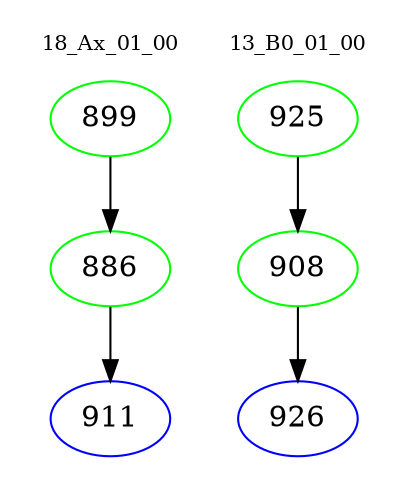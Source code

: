 digraph{
subgraph cluster_0 {
color = white
label = "18_Ax_01_00";
fontsize=10;
T0_899 [label="899", color="green"]
T0_899 -> T0_886 [color="black"]
T0_886 [label="886", color="green"]
T0_886 -> T0_911 [color="black"]
T0_911 [label="911", color="blue"]
}
subgraph cluster_1 {
color = white
label = "13_B0_01_00";
fontsize=10;
T1_925 [label="925", color="green"]
T1_925 -> T1_908 [color="black"]
T1_908 [label="908", color="green"]
T1_908 -> T1_926 [color="black"]
T1_926 [label="926", color="blue"]
}
}
